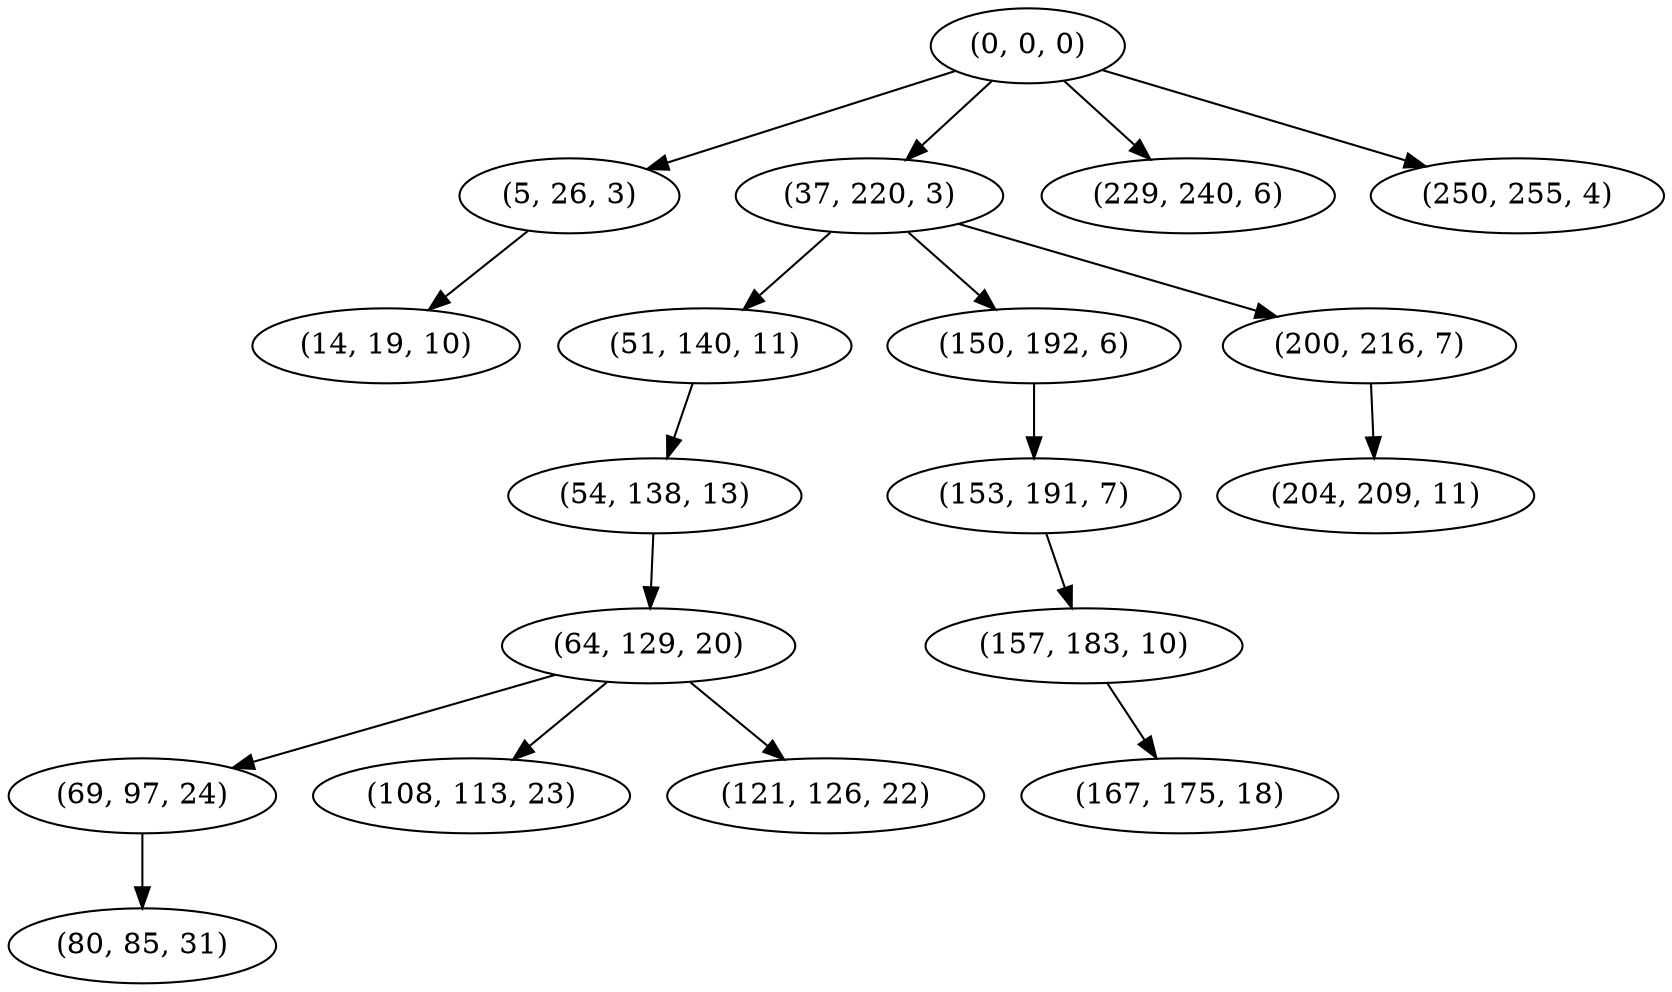 digraph tree {
    "(0, 0, 0)";
    "(5, 26, 3)";
    "(14, 19, 10)";
    "(37, 220, 3)";
    "(51, 140, 11)";
    "(54, 138, 13)";
    "(64, 129, 20)";
    "(69, 97, 24)";
    "(80, 85, 31)";
    "(108, 113, 23)";
    "(121, 126, 22)";
    "(150, 192, 6)";
    "(153, 191, 7)";
    "(157, 183, 10)";
    "(167, 175, 18)";
    "(200, 216, 7)";
    "(204, 209, 11)";
    "(229, 240, 6)";
    "(250, 255, 4)";
    "(0, 0, 0)" -> "(5, 26, 3)";
    "(0, 0, 0)" -> "(37, 220, 3)";
    "(0, 0, 0)" -> "(229, 240, 6)";
    "(0, 0, 0)" -> "(250, 255, 4)";
    "(5, 26, 3)" -> "(14, 19, 10)";
    "(37, 220, 3)" -> "(51, 140, 11)";
    "(37, 220, 3)" -> "(150, 192, 6)";
    "(37, 220, 3)" -> "(200, 216, 7)";
    "(51, 140, 11)" -> "(54, 138, 13)";
    "(54, 138, 13)" -> "(64, 129, 20)";
    "(64, 129, 20)" -> "(69, 97, 24)";
    "(64, 129, 20)" -> "(108, 113, 23)";
    "(64, 129, 20)" -> "(121, 126, 22)";
    "(69, 97, 24)" -> "(80, 85, 31)";
    "(150, 192, 6)" -> "(153, 191, 7)";
    "(153, 191, 7)" -> "(157, 183, 10)";
    "(157, 183, 10)" -> "(167, 175, 18)";
    "(200, 216, 7)" -> "(204, 209, 11)";
}
